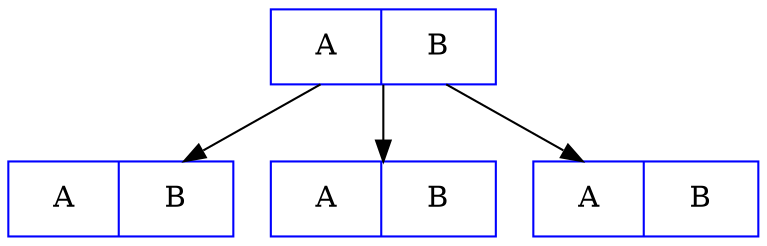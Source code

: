 digraph replica
{
node [shape=record];
struct1 [shape=record, label="<f0> A|<f1> B", width=1.5, size=1, color=blue];
struct2 [shape=record, label="<f0> A|<f1> B", width=1.5, size=1, color=blue];
struct3 [shape=record, label="<f0> A|<f1> B", width=1.5, size=1, color=blue];
struct4 [shape=record, label="<f0> A|<f1> B", width=1.5, size=1, color=blue];
struct1 -> struct2;
struct1 -> struct3;
struct1 -> struct4;
}
